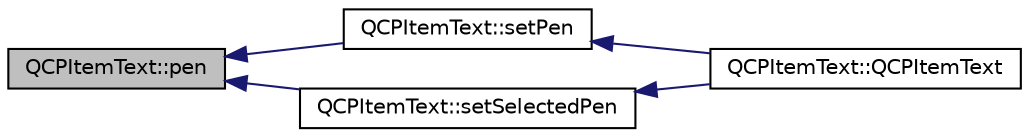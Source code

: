 digraph "QCPItemText::pen"
{
  edge [fontname="Helvetica",fontsize="10",labelfontname="Helvetica",labelfontsize="10"];
  node [fontname="Helvetica",fontsize="10",shape=record];
  rankdir="LR";
  Node81 [label="QCPItemText::pen",height=0.2,width=0.4,color="black", fillcolor="grey75", style="filled", fontcolor="black"];
  Node81 -> Node82 [dir="back",color="midnightblue",fontsize="10",style="solid",fontname="Helvetica"];
  Node82 [label="QCPItemText::setPen",height=0.2,width=0.4,color="black", fillcolor="white", style="filled",URL="$class_q_c_p_item_text.html#a9b9ec6eea0eb0603977ff84d4c78d0a3"];
  Node82 -> Node83 [dir="back",color="midnightblue",fontsize="10",style="solid",fontname="Helvetica"];
  Node83 [label="QCPItemText::QCPItemText",height=0.2,width=0.4,color="black", fillcolor="white", style="filled",URL="$class_q_c_p_item_text.html#a77ff96a2972a00872ff8f8c67143abbe"];
  Node81 -> Node84 [dir="back",color="midnightblue",fontsize="10",style="solid",fontname="Helvetica"];
  Node84 [label="QCPItemText::setSelectedPen",height=0.2,width=0.4,color="black", fillcolor="white", style="filled",URL="$class_q_c_p_item_text.html#a291febe586f0da3f1c392e77bef4aa20"];
  Node84 -> Node83 [dir="back",color="midnightblue",fontsize="10",style="solid",fontname="Helvetica"];
}
